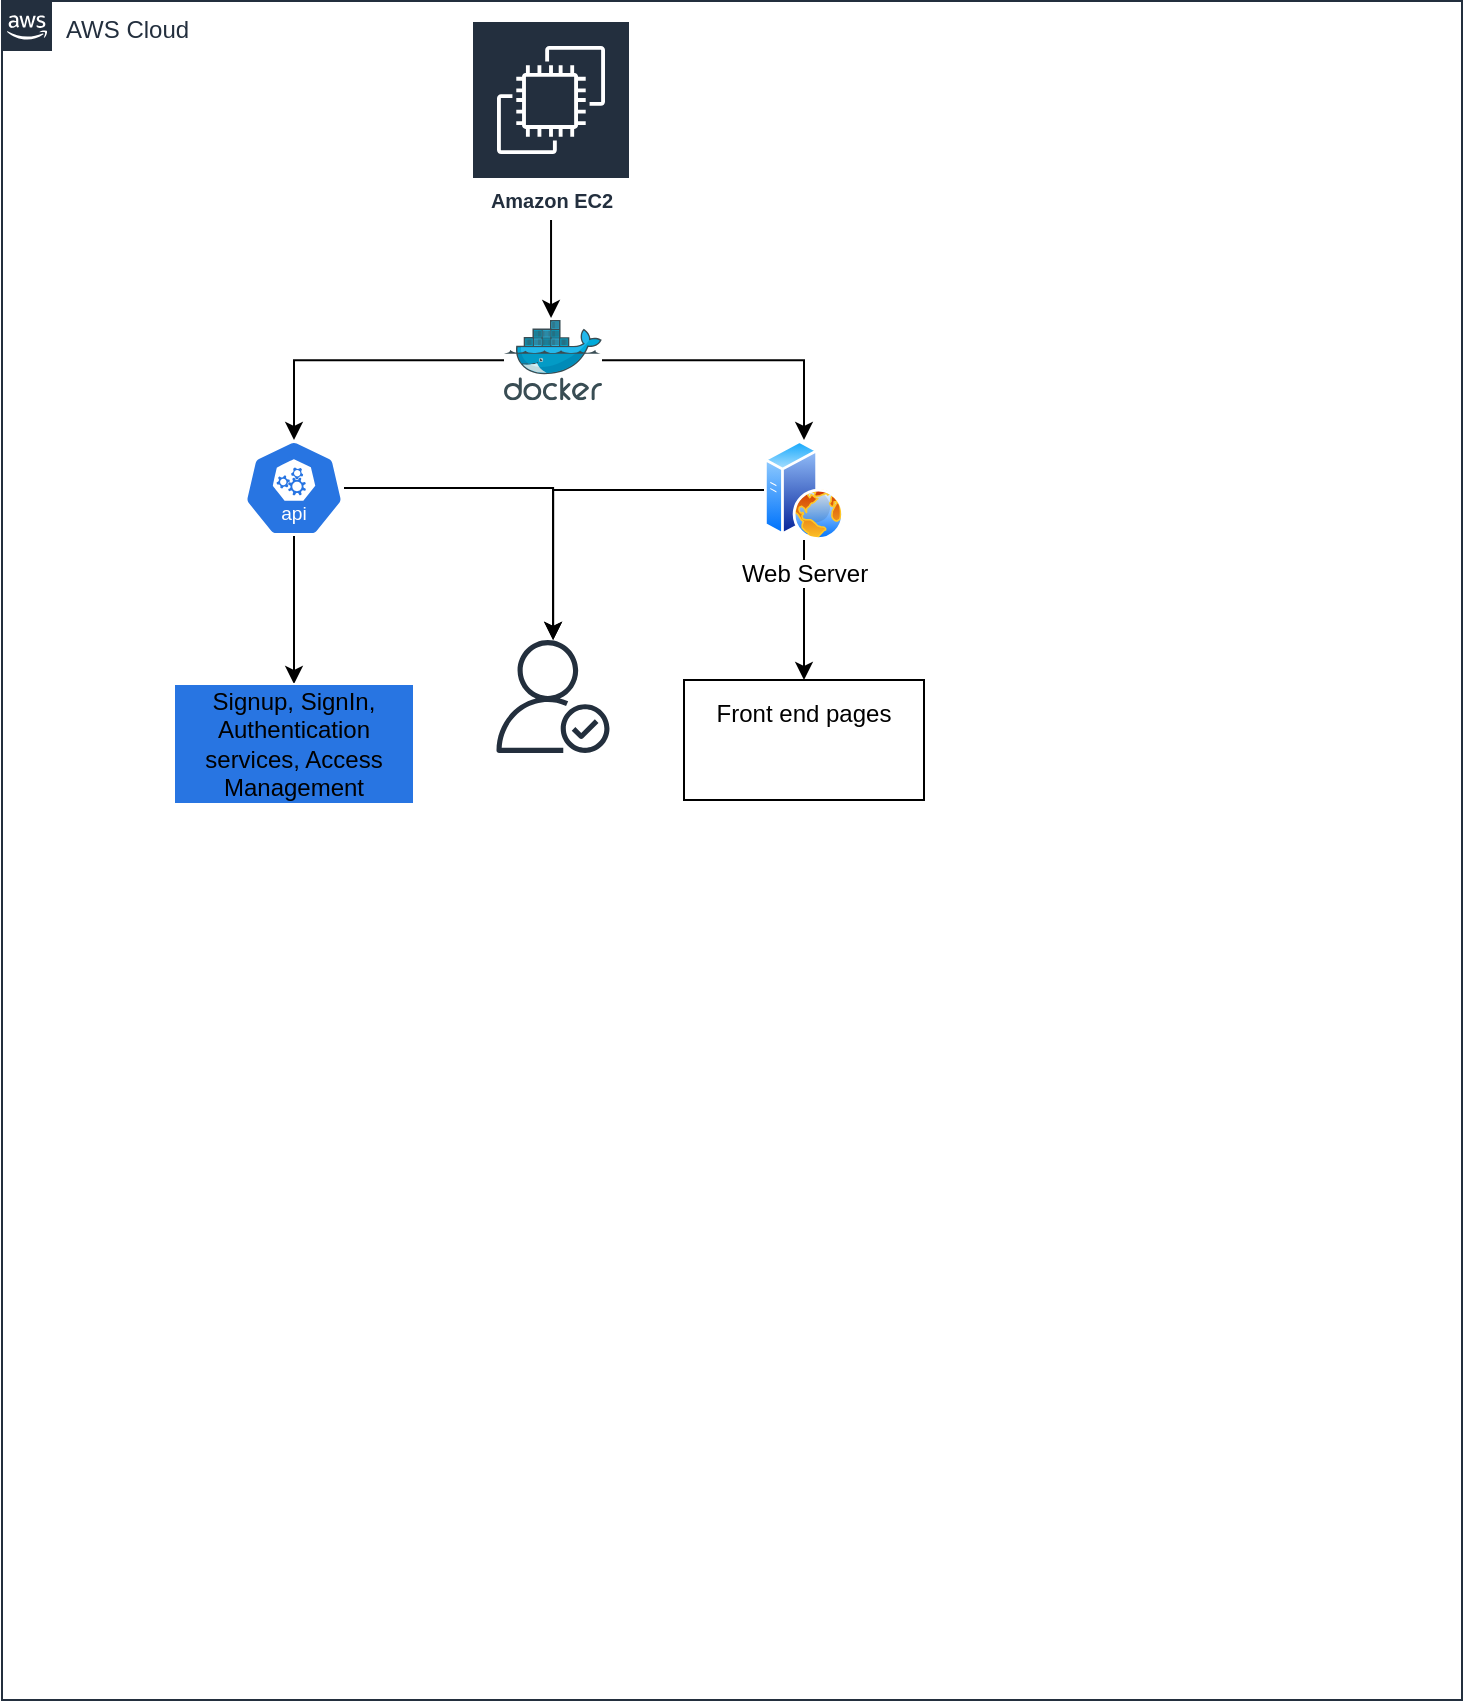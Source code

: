 <mxfile version="24.0.3" type="github">
  <diagram id="Ht1M8jgEwFfnCIfOTk4-" name="Page-1">
    <mxGraphModel dx="880" dy="1253" grid="1" gridSize="10" guides="1" tooltips="1" connect="1" arrows="1" fold="1" page="1" pageScale="1" pageWidth="1169" pageHeight="827" math="0" shadow="0">
      <root>
        <mxCell id="0" />
        <mxCell id="1" parent="0" />
        <mxCell id="UEzPUAAOIrF-is8g5C7q-175" value="AWS Cloud" style="points=[[0,0],[0.25,0],[0.5,0],[0.75,0],[1,0],[1,0.25],[1,0.5],[1,0.75],[1,1],[0.75,1],[0.5,1],[0.25,1],[0,1],[0,0.75],[0,0.5],[0,0.25]];outlineConnect=0;gradientColor=none;html=1;whiteSpace=wrap;fontSize=12;fontStyle=0;shape=mxgraph.aws4.group;grIcon=mxgraph.aws4.group_aws_cloud_alt;strokeColor=#232F3E;fillColor=none;verticalAlign=top;align=left;spacingLeft=30;fontColor=#232F3E;dashed=0;labelBackgroundColor=#ffffff;container=1;pointerEvents=0;collapsible=0;recursiveResize=0;" parent="1" vertex="1">
          <mxGeometry x="219" y="-789.5" width="730" height="849.5" as="geometry" />
        </mxCell>
        <mxCell id="9d69RLfuY37huKtG7Pul-1" value="Amazon EC2" style="sketch=0;outlineConnect=0;fontColor=#232F3E;gradientColor=none;strokeColor=#ffffff;fillColor=#232F3E;dashed=0;verticalLabelPosition=middle;verticalAlign=bottom;align=center;html=1;whiteSpace=wrap;fontSize=10;fontStyle=1;spacing=3;shape=mxgraph.aws4.productIcon;prIcon=mxgraph.aws4.ec2;" vertex="1" parent="UEzPUAAOIrF-is8g5C7q-175">
          <mxGeometry x="234.5" y="9.5" width="80" height="100" as="geometry" />
        </mxCell>
        <mxCell id="9d69RLfuY37huKtG7Pul-15" style="edgeStyle=orthogonalEdgeStyle;rounded=0;orthogonalLoop=1;jettySize=auto;html=1;" edge="1" parent="UEzPUAAOIrF-is8g5C7q-175" source="9d69RLfuY37huKtG7Pul-3" target="9d69RLfuY37huKtG7Pul-12">
          <mxGeometry relative="1" as="geometry" />
        </mxCell>
        <mxCell id="9d69RLfuY37huKtG7Pul-20" value="" style="edgeStyle=orthogonalEdgeStyle;rounded=0;orthogonalLoop=1;jettySize=auto;html=1;" edge="1" parent="UEzPUAAOIrF-is8g5C7q-175" source="9d69RLfuY37huKtG7Pul-3" target="9d69RLfuY37huKtG7Pul-19">
          <mxGeometry relative="1" as="geometry" />
        </mxCell>
        <mxCell id="9d69RLfuY37huKtG7Pul-3" value="" style="aspect=fixed;sketch=0;html=1;dashed=0;whitespace=wrap;fillColor=#2875E2;strokeColor=#ffffff;points=[[0.005,0.63,0],[0.1,0.2,0],[0.9,0.2,0],[0.5,0,0],[0.995,0.63,0],[0.72,0.99,0],[0.5,1,0],[0.28,0.99,0]];shape=mxgraph.kubernetes.icon2;kubernetesLabel=1;prIcon=api" vertex="1" parent="UEzPUAAOIrF-is8g5C7q-175">
          <mxGeometry x="121" y="219.5" width="50" height="48" as="geometry" />
        </mxCell>
        <mxCell id="9d69RLfuY37huKtG7Pul-9" style="edgeStyle=orthogonalEdgeStyle;rounded=0;orthogonalLoop=1;jettySize=auto;html=1;" edge="1" parent="UEzPUAAOIrF-is8g5C7q-175" source="9d69RLfuY37huKtG7Pul-6" target="9d69RLfuY37huKtG7Pul-3">
          <mxGeometry relative="1" as="geometry" />
        </mxCell>
        <mxCell id="9d69RLfuY37huKtG7Pul-11" style="edgeStyle=orthogonalEdgeStyle;rounded=0;orthogonalLoop=1;jettySize=auto;html=1;entryX=0.5;entryY=0;entryDx=0;entryDy=0;" edge="1" parent="UEzPUAAOIrF-is8g5C7q-175" source="9d69RLfuY37huKtG7Pul-6" target="9d69RLfuY37huKtG7Pul-10">
          <mxGeometry relative="1" as="geometry" />
        </mxCell>
        <mxCell id="9d69RLfuY37huKtG7Pul-6" value="" style="image;sketch=0;aspect=fixed;html=1;points=[];align=center;fontSize=12;image=img/lib/mscae/Docker.svg;" vertex="1" parent="UEzPUAAOIrF-is8g5C7q-175">
          <mxGeometry x="251" y="159.5" width="49" height="40.18" as="geometry" />
        </mxCell>
        <mxCell id="9d69RLfuY37huKtG7Pul-7" style="edgeStyle=orthogonalEdgeStyle;rounded=0;orthogonalLoop=1;jettySize=auto;html=1;entryX=0.48;entryY=-0.024;entryDx=0;entryDy=0;entryPerimeter=0;" edge="1" parent="UEzPUAAOIrF-is8g5C7q-175" source="9d69RLfuY37huKtG7Pul-1" target="9d69RLfuY37huKtG7Pul-6">
          <mxGeometry relative="1" as="geometry" />
        </mxCell>
        <mxCell id="9d69RLfuY37huKtG7Pul-16" style="edgeStyle=orthogonalEdgeStyle;rounded=0;orthogonalLoop=1;jettySize=auto;html=1;" edge="1" parent="UEzPUAAOIrF-is8g5C7q-175" source="9d69RLfuY37huKtG7Pul-10" target="9d69RLfuY37huKtG7Pul-12">
          <mxGeometry relative="1" as="geometry" />
        </mxCell>
        <mxCell id="9d69RLfuY37huKtG7Pul-22" value="" style="edgeStyle=orthogonalEdgeStyle;rounded=0;orthogonalLoop=1;jettySize=auto;html=1;" edge="1" parent="UEzPUAAOIrF-is8g5C7q-175" source="9d69RLfuY37huKtG7Pul-10" target="9d69RLfuY37huKtG7Pul-21">
          <mxGeometry relative="1" as="geometry" />
        </mxCell>
        <mxCell id="9d69RLfuY37huKtG7Pul-10" value="Web Server" style="image;aspect=fixed;perimeter=ellipsePerimeter;html=1;align=center;shadow=0;dashed=0;spacingTop=3;image=img/lib/active_directory/web_server.svg;" vertex="1" parent="UEzPUAAOIrF-is8g5C7q-175">
          <mxGeometry x="381" y="219.5" width="40" height="50" as="geometry" />
        </mxCell>
        <mxCell id="9d69RLfuY37huKtG7Pul-12" value="" style="sketch=0;outlineConnect=0;fontColor=#232F3E;gradientColor=none;fillColor=#232F3D;strokeColor=none;dashed=0;verticalLabelPosition=bottom;verticalAlign=top;align=center;html=1;fontSize=12;fontStyle=0;aspect=fixed;pointerEvents=1;shape=mxgraph.aws4.authenticated_user;" vertex="1" parent="UEzPUAAOIrF-is8g5C7q-175">
          <mxGeometry x="247.25" y="319.5" width="56.5" height="56.5" as="geometry" />
        </mxCell>
        <mxCell id="9d69RLfuY37huKtG7Pul-19" value="Signup, SignIn, Authentication services, Access Management" style="whiteSpace=wrap;html=1;fillColor=#2875E2;strokeColor=#ffffff;sketch=0;dashed=0;" vertex="1" parent="UEzPUAAOIrF-is8g5C7q-175">
          <mxGeometry x="86" y="341.5" width="120" height="60" as="geometry" />
        </mxCell>
        <mxCell id="9d69RLfuY37huKtG7Pul-21" value="Front end pages" style="whiteSpace=wrap;html=1;verticalAlign=top;labelBackgroundColor=default;shadow=0;dashed=0;spacingTop=3;" vertex="1" parent="UEzPUAAOIrF-is8g5C7q-175">
          <mxGeometry x="341" y="339.5" width="120" height="60" as="geometry" />
        </mxCell>
      </root>
    </mxGraphModel>
  </diagram>
</mxfile>
